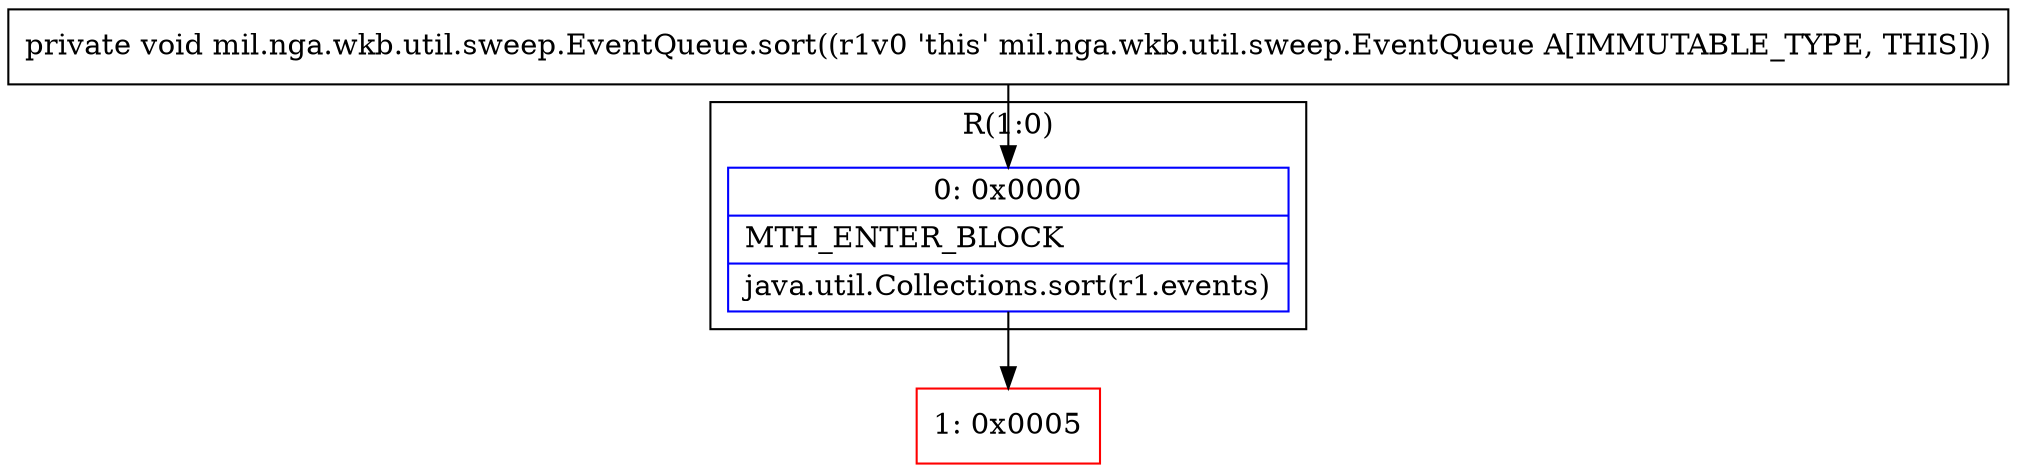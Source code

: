 digraph "CFG formil.nga.wkb.util.sweep.EventQueue.sort()V" {
subgraph cluster_Region_555660528 {
label = "R(1:0)";
node [shape=record,color=blue];
Node_0 [shape=record,label="{0\:\ 0x0000|MTH_ENTER_BLOCK\l|java.util.Collections.sort(r1.events)\l}"];
}
Node_1 [shape=record,color=red,label="{1\:\ 0x0005}"];
MethodNode[shape=record,label="{private void mil.nga.wkb.util.sweep.EventQueue.sort((r1v0 'this' mil.nga.wkb.util.sweep.EventQueue A[IMMUTABLE_TYPE, THIS])) }"];
MethodNode -> Node_0;
Node_0 -> Node_1;
}

